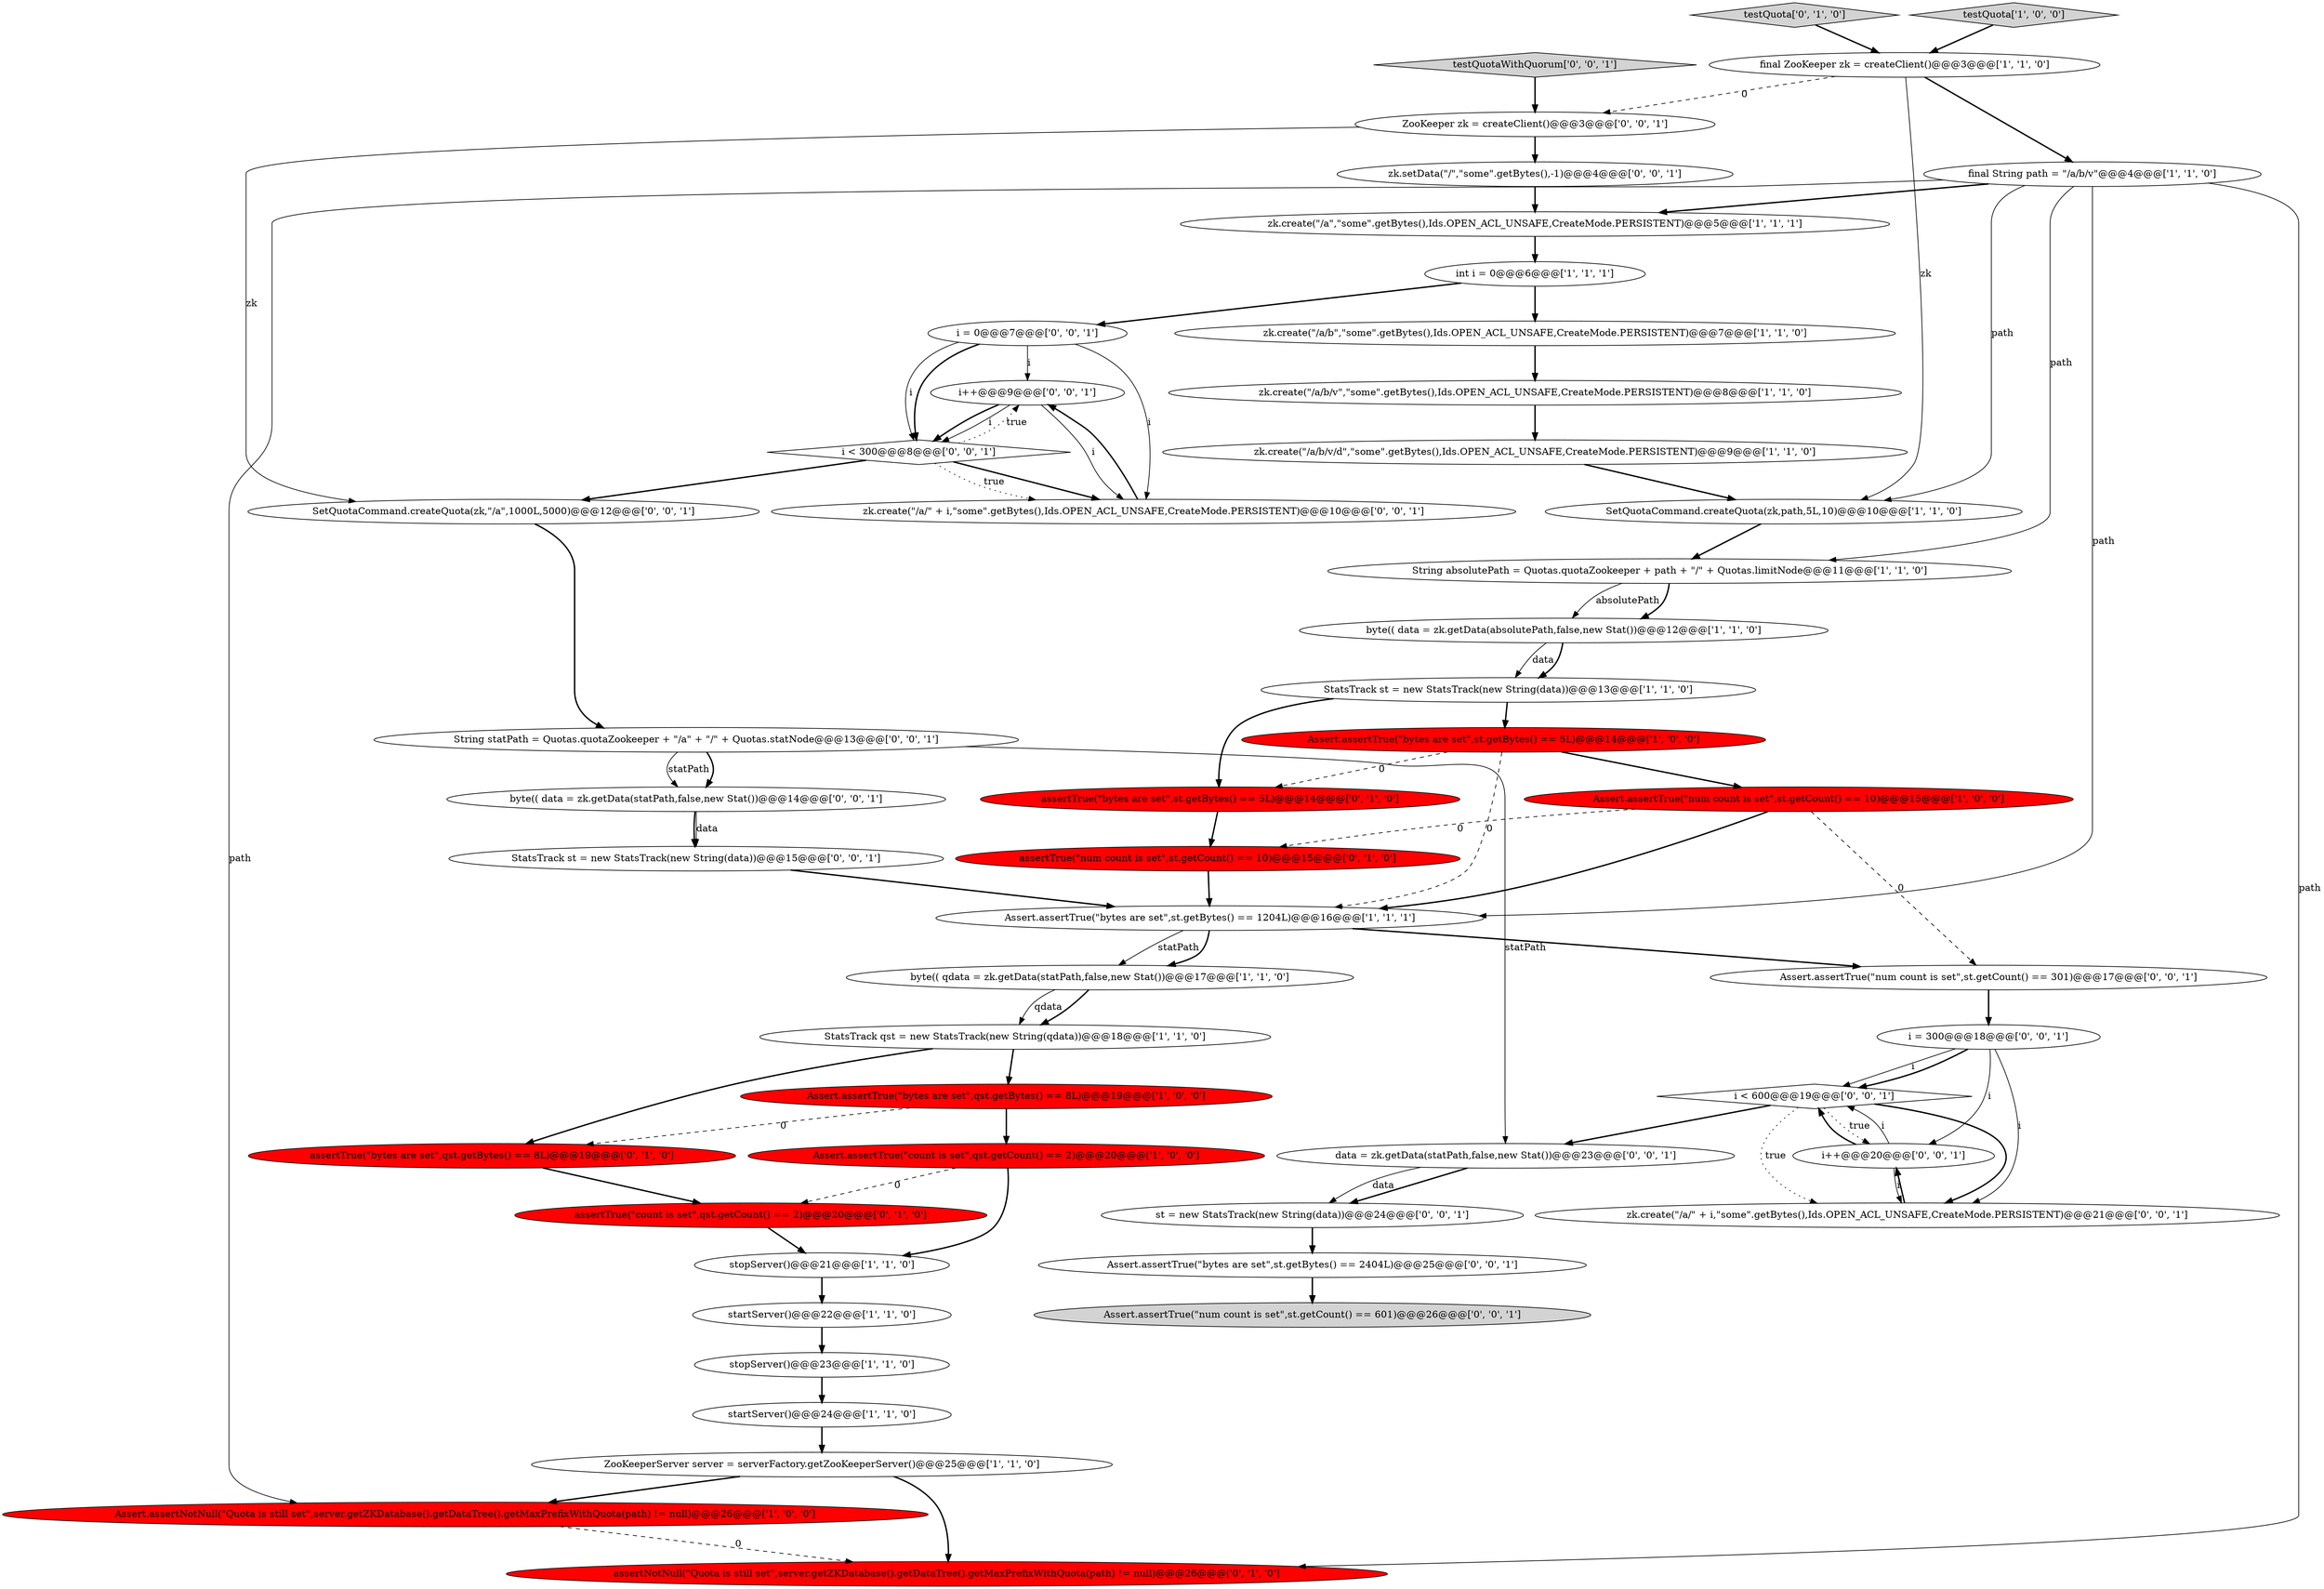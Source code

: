 digraph {
48 [style = filled, label = "i++@@@9@@@['0', '0', '1']", fillcolor = white, shape = ellipse image = "AAA0AAABBB3BBB"];
50 [style = filled, label = "Assert.assertTrue(\"bytes are set\",st.getBytes() == 2404L)@@@25@@@['0', '0', '1']", fillcolor = white, shape = ellipse image = "AAA0AAABBB3BBB"];
11 [style = filled, label = "Assert.assertTrue(\"bytes are set\",st.getBytes() == 1204L)@@@16@@@['1', '1', '1']", fillcolor = white, shape = ellipse image = "AAA0AAABBB1BBB"];
13 [style = filled, label = "byte(( data = zk.getData(absolutePath,false,new Stat())@@@12@@@['1', '1', '0']", fillcolor = white, shape = ellipse image = "AAA0AAABBB1BBB"];
0 [style = filled, label = "zk.create(\"/a\",\"some\".getBytes(),Ids.OPEN_ACL_UNSAFE,CreateMode.PERSISTENT)@@@5@@@['1', '1', '1']", fillcolor = white, shape = ellipse image = "AAA0AAABBB1BBB"];
23 [style = filled, label = "Assert.assertTrue(\"bytes are set\",qst.getBytes() == 8L)@@@19@@@['1', '0', '0']", fillcolor = red, shape = ellipse image = "AAA1AAABBB1BBB"];
26 [style = filled, label = "assertTrue(\"count is set\",qst.getCount() == 2)@@@20@@@['0', '1', '0']", fillcolor = red, shape = ellipse image = "AAA1AAABBB2BBB"];
45 [style = filled, label = "data = zk.getData(statPath,false,new Stat())@@@23@@@['0', '0', '1']", fillcolor = white, shape = ellipse image = "AAA0AAABBB3BBB"];
24 [style = filled, label = "StatsTrack st = new StatsTrack(new String(data))@@@13@@@['1', '1', '0']", fillcolor = white, shape = ellipse image = "AAA0AAABBB1BBB"];
4 [style = filled, label = "final ZooKeeper zk = createClient()@@@3@@@['1', '1', '0']", fillcolor = white, shape = ellipse image = "AAA0AAABBB1BBB"];
27 [style = filled, label = "assertTrue(\"bytes are set\",st.getBytes() == 5L)@@@14@@@['0', '1', '0']", fillcolor = red, shape = ellipse image = "AAA1AAABBB2BBB"];
44 [style = filled, label = "Assert.assertTrue(\"num count is set\",st.getCount() == 301)@@@17@@@['0', '0', '1']", fillcolor = white, shape = ellipse image = "AAA0AAABBB3BBB"];
18 [style = filled, label = "startServer()@@@24@@@['1', '1', '0']", fillcolor = white, shape = ellipse image = "AAA0AAABBB1BBB"];
47 [style = filled, label = "testQuotaWithQuorum['0', '0', '1']", fillcolor = lightgray, shape = diamond image = "AAA0AAABBB3BBB"];
16 [style = filled, label = "ZooKeeperServer server = serverFactory.getZooKeeperServer()@@@25@@@['1', '1', '0']", fillcolor = white, shape = ellipse image = "AAA0AAABBB1BBB"];
46 [style = filled, label = "String statPath = Quotas.quotaZookeeper + \"/a\" + \"/\" + Quotas.statNode@@@13@@@['0', '0', '1']", fillcolor = white, shape = ellipse image = "AAA0AAABBB3BBB"];
32 [style = filled, label = "i < 600@@@19@@@['0', '0', '1']", fillcolor = white, shape = diamond image = "AAA0AAABBB3BBB"];
10 [style = filled, label = "byte(( qdata = zk.getData(statPath,false,new Stat())@@@17@@@['1', '1', '0']", fillcolor = white, shape = ellipse image = "AAA0AAABBB1BBB"];
28 [style = filled, label = "testQuota['0', '1', '0']", fillcolor = lightgray, shape = diamond image = "AAA0AAABBB2BBB"];
29 [style = filled, label = "assertTrue(\"bytes are set\",qst.getBytes() == 8L)@@@19@@@['0', '1', '0']", fillcolor = red, shape = ellipse image = "AAA1AAABBB2BBB"];
35 [style = filled, label = "st = new StatsTrack(new String(data))@@@24@@@['0', '0', '1']", fillcolor = white, shape = ellipse image = "AAA0AAABBB3BBB"];
25 [style = filled, label = "assertNotNull(\"Quota is still set\",server.getZKDatabase().getDataTree().getMaxPrefixWithQuota(path) != null)@@@26@@@['0', '1', '0']", fillcolor = red, shape = ellipse image = "AAA1AAABBB2BBB"];
37 [style = filled, label = "i = 0@@@7@@@['0', '0', '1']", fillcolor = white, shape = ellipse image = "AAA0AAABBB3BBB"];
34 [style = filled, label = "StatsTrack st = new StatsTrack(new String(data))@@@15@@@['0', '0', '1']", fillcolor = white, shape = ellipse image = "AAA0AAABBB3BBB"];
12 [style = filled, label = "final String path = \"/a/b/v\"@@@4@@@['1', '1', '0']", fillcolor = white, shape = ellipse image = "AAA0AAABBB1BBB"];
33 [style = filled, label = "zk.setData(\"/\",\"some\".getBytes(),-1)@@@4@@@['0', '0', '1']", fillcolor = white, shape = ellipse image = "AAA0AAABBB3BBB"];
43 [style = filled, label = "i < 300@@@8@@@['0', '0', '1']", fillcolor = white, shape = diamond image = "AAA0AAABBB3BBB"];
9 [style = filled, label = "Assert.assertTrue(\"num count is set\",st.getCount() == 10)@@@15@@@['1', '0', '0']", fillcolor = red, shape = ellipse image = "AAA1AAABBB1BBB"];
21 [style = filled, label = "zk.create(\"/a/b/v/d\",\"some\".getBytes(),Ids.OPEN_ACL_UNSAFE,CreateMode.PERSISTENT)@@@9@@@['1', '1', '0']", fillcolor = white, shape = ellipse image = "AAA0AAABBB1BBB"];
31 [style = filled, label = "i = 300@@@18@@@['0', '0', '1']", fillcolor = white, shape = ellipse image = "AAA0AAABBB3BBB"];
42 [style = filled, label = "ZooKeeper zk = createClient()@@@3@@@['0', '0', '1']", fillcolor = white, shape = ellipse image = "AAA0AAABBB3BBB"];
40 [style = filled, label = "i++@@@20@@@['0', '0', '1']", fillcolor = white, shape = ellipse image = "AAA0AAABBB3BBB"];
1 [style = filled, label = "SetQuotaCommand.createQuota(zk,path,5L,10)@@@10@@@['1', '1', '0']", fillcolor = white, shape = ellipse image = "AAA0AAABBB1BBB"];
5 [style = filled, label = "StatsTrack qst = new StatsTrack(new String(qdata))@@@18@@@['1', '1', '0']", fillcolor = white, shape = ellipse image = "AAA0AAABBB1BBB"];
15 [style = filled, label = "stopServer()@@@23@@@['1', '1', '0']", fillcolor = white, shape = ellipse image = "AAA0AAABBB1BBB"];
17 [style = filled, label = "Assert.assertTrue(\"count is set\",qst.getCount() == 2)@@@20@@@['1', '0', '0']", fillcolor = red, shape = ellipse image = "AAA1AAABBB1BBB"];
8 [style = filled, label = "int i = 0@@@6@@@['1', '1', '1']", fillcolor = white, shape = ellipse image = "AAA0AAABBB1BBB"];
2 [style = filled, label = "String absolutePath = Quotas.quotaZookeeper + path + \"/\" + Quotas.limitNode@@@11@@@['1', '1', '0']", fillcolor = white, shape = ellipse image = "AAA0AAABBB1BBB"];
41 [style = filled, label = "Assert.assertTrue(\"num count is set\",st.getCount() == 601)@@@26@@@['0', '0', '1']", fillcolor = lightgray, shape = ellipse image = "AAA0AAABBB3BBB"];
14 [style = filled, label = "stopServer()@@@21@@@['1', '1', '0']", fillcolor = white, shape = ellipse image = "AAA0AAABBB1BBB"];
49 [style = filled, label = "SetQuotaCommand.createQuota(zk,\"/a\",1000L,5000)@@@12@@@['0', '0', '1']", fillcolor = white, shape = ellipse image = "AAA0AAABBB3BBB"];
22 [style = filled, label = "Assert.assertNotNull(\"Quota is still set\",server.getZKDatabase().getDataTree().getMaxPrefixWithQuota(path) != null)@@@26@@@['1', '0', '0']", fillcolor = red, shape = ellipse image = "AAA1AAABBB1BBB"];
3 [style = filled, label = "zk.create(\"/a/b/v\",\"some\".getBytes(),Ids.OPEN_ACL_UNSAFE,CreateMode.PERSISTENT)@@@8@@@['1', '1', '0']", fillcolor = white, shape = ellipse image = "AAA0AAABBB1BBB"];
7 [style = filled, label = "testQuota['1', '0', '0']", fillcolor = lightgray, shape = diamond image = "AAA0AAABBB1BBB"];
19 [style = filled, label = "zk.create(\"/a/b\",\"some\".getBytes(),Ids.OPEN_ACL_UNSAFE,CreateMode.PERSISTENT)@@@7@@@['1', '1', '0']", fillcolor = white, shape = ellipse image = "AAA0AAABBB1BBB"];
30 [style = filled, label = "assertTrue(\"num count is set\",st.getCount() == 10)@@@15@@@['0', '1', '0']", fillcolor = red, shape = ellipse image = "AAA1AAABBB2BBB"];
38 [style = filled, label = "zk.create(\"/a/\" + i,\"some\".getBytes(),Ids.OPEN_ACL_UNSAFE,CreateMode.PERSISTENT)@@@10@@@['0', '0', '1']", fillcolor = white, shape = ellipse image = "AAA0AAABBB3BBB"];
6 [style = filled, label = "startServer()@@@22@@@['1', '1', '0']", fillcolor = white, shape = ellipse image = "AAA0AAABBB1BBB"];
36 [style = filled, label = "zk.create(\"/a/\" + i,\"some\".getBytes(),Ids.OPEN_ACL_UNSAFE,CreateMode.PERSISTENT)@@@21@@@['0', '0', '1']", fillcolor = white, shape = ellipse image = "AAA0AAABBB3BBB"];
20 [style = filled, label = "Assert.assertTrue(\"bytes are set\",st.getBytes() == 5L)@@@14@@@['1', '0', '0']", fillcolor = red, shape = ellipse image = "AAA1AAABBB1BBB"];
39 [style = filled, label = "byte(( data = zk.getData(statPath,false,new Stat())@@@14@@@['0', '0', '1']", fillcolor = white, shape = ellipse image = "AAA0AAABBB3BBB"];
9->11 [style = bold, label=""];
20->9 [style = bold, label=""];
31->40 [style = solid, label="i"];
40->32 [style = solid, label="i"];
2->13 [style = solid, label="absolutePath"];
33->0 [style = bold, label=""];
30->11 [style = bold, label=""];
37->43 [style = bold, label=""];
35->50 [style = bold, label=""];
17->14 [style = bold, label=""];
48->43 [style = bold, label=""];
37->48 [style = solid, label="i"];
48->38 [style = solid, label="i"];
21->1 [style = bold, label=""];
0->8 [style = bold, label=""];
37->43 [style = solid, label="i"];
23->17 [style = bold, label=""];
45->35 [style = bold, label=""];
19->3 [style = bold, label=""];
24->27 [style = bold, label=""];
9->30 [style = dashed, label="0"];
5->29 [style = bold, label=""];
31->36 [style = solid, label="i"];
31->32 [style = solid, label="i"];
22->25 [style = dashed, label="0"];
5->23 [style = bold, label=""];
39->34 [style = bold, label=""];
11->44 [style = bold, label=""];
27->30 [style = bold, label=""];
12->2 [style = solid, label="path"];
37->38 [style = solid, label="i"];
26->14 [style = bold, label=""];
46->39 [style = bold, label=""];
32->36 [style = dotted, label="true"];
39->34 [style = solid, label="data"];
29->26 [style = bold, label=""];
24->20 [style = bold, label=""];
12->11 [style = solid, label="path"];
12->1 [style = solid, label="path"];
49->46 [style = bold, label=""];
32->36 [style = bold, label=""];
48->43 [style = solid, label="i"];
20->11 [style = dashed, label="0"];
50->41 [style = bold, label=""];
14->6 [style = bold, label=""];
43->38 [style = dotted, label="true"];
13->24 [style = solid, label="data"];
36->40 [style = bold, label=""];
13->24 [style = bold, label=""];
47->42 [style = bold, label=""];
10->5 [style = solid, label="qdata"];
11->10 [style = solid, label="statPath"];
31->32 [style = bold, label=""];
12->22 [style = solid, label="path"];
7->4 [style = bold, label=""];
38->48 [style = bold, label=""];
6->15 [style = bold, label=""];
12->25 [style = solid, label="path"];
43->38 [style = bold, label=""];
10->5 [style = bold, label=""];
9->44 [style = dashed, label="0"];
11->10 [style = bold, label=""];
43->48 [style = dotted, label="true"];
40->32 [style = bold, label=""];
4->12 [style = bold, label=""];
3->21 [style = bold, label=""];
1->2 [style = bold, label=""];
8->37 [style = bold, label=""];
42->49 [style = solid, label="zk"];
44->31 [style = bold, label=""];
45->35 [style = solid, label="data"];
18->16 [style = bold, label=""];
32->45 [style = bold, label=""];
8->19 [style = bold, label=""];
20->27 [style = dashed, label="0"];
42->33 [style = bold, label=""];
16->25 [style = bold, label=""];
46->45 [style = solid, label="statPath"];
32->40 [style = dotted, label="true"];
16->22 [style = bold, label=""];
23->29 [style = dashed, label="0"];
12->0 [style = bold, label=""];
15->18 [style = bold, label=""];
34->11 [style = bold, label=""];
2->13 [style = bold, label=""];
4->42 [style = dashed, label="0"];
40->36 [style = solid, label="i"];
43->49 [style = bold, label=""];
17->26 [style = dashed, label="0"];
46->39 [style = solid, label="statPath"];
28->4 [style = bold, label=""];
4->1 [style = solid, label="zk"];
}
